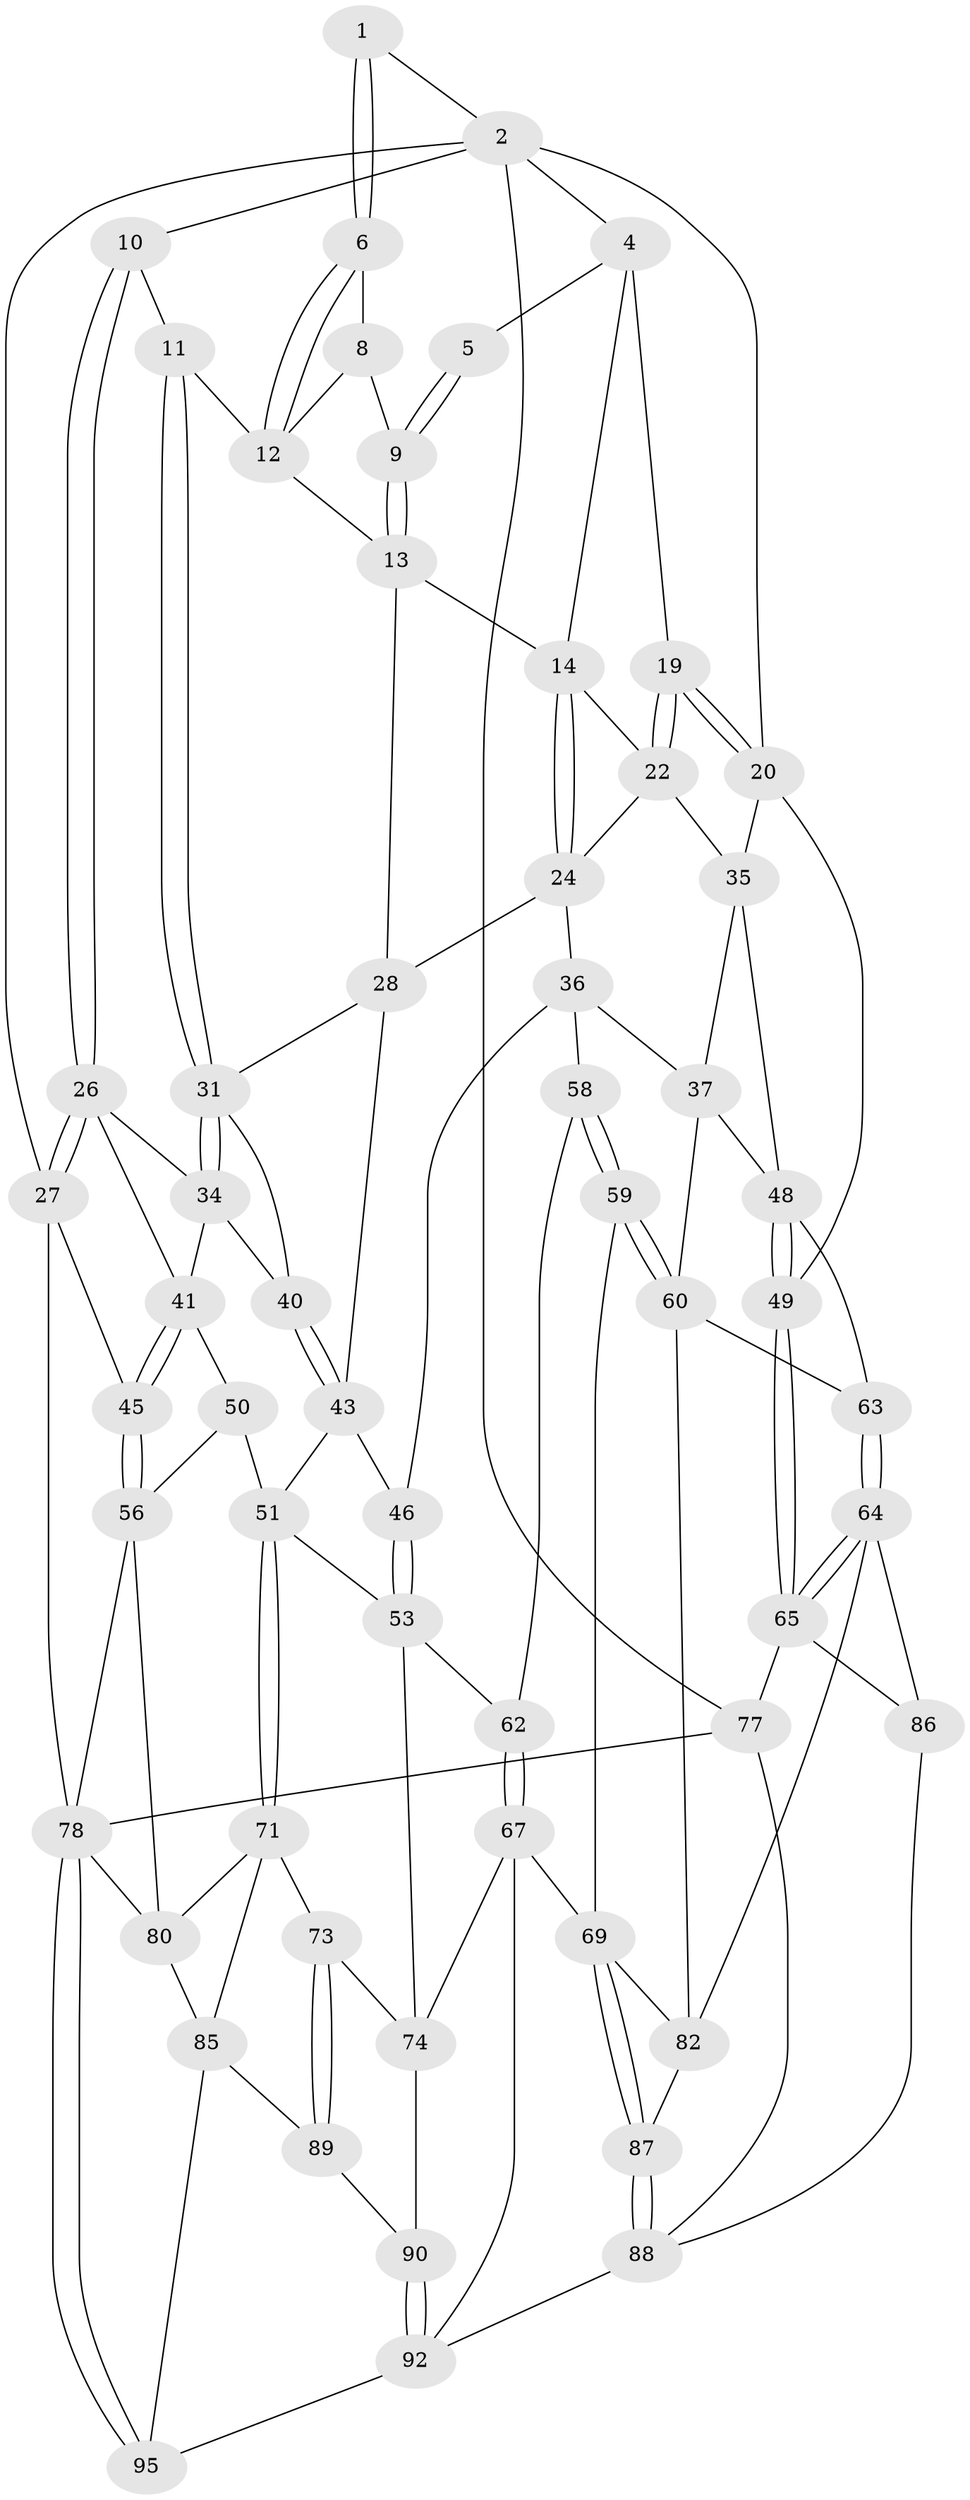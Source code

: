 // original degree distribution, {3: 0.021052631578947368, 4: 0.21052631578947367, 6: 0.17894736842105263, 5: 0.5894736842105263}
// Generated by graph-tools (version 1.1) at 2025/11/02/27/25 16:11:52]
// undirected, 59 vertices, 135 edges
graph export_dot {
graph [start="1"]
  node [color=gray90,style=filled];
  1 [pos="+0.656567885504191+0"];
  2 [pos="+0.822856324057171+0",super="+3"];
  4 [pos="+0.1933466858286658+0",super="+16"];
  5 [pos="+0.5341925470934019+0"];
  6 [pos="+0.6723387448946685+0.045088777597661986",super="+7"];
  8 [pos="+0.5403206574503268+0.10440718511881286",super="+18"];
  9 [pos="+0.48594410512327363+0.0758110644227203"];
  10 [pos="+0.8854095773158008+0.13914352713574055"];
  11 [pos="+0.7838205932610445+0.20186209795648916"];
  12 [pos="+0.7700378264499451+0.19839130807470717",super="+17"];
  13 [pos="+0.429404529874281+0.16187003440320122",super="+23"];
  14 [pos="+0.38832223055285603+0.17970612428345514",super="+15"];
  19 [pos="+0.027368008188231357+0.24308893871068232"];
  20 [pos="+0.010566349627298823+0.25692476029865996",super="+21"];
  22 [pos="+0.19863054119831414+0.1462949406300959",super="+25"];
  24 [pos="+0.355442167949937+0.2569101317918867",super="+30"];
  26 [pos="+1+0.23629976586497176",super="+33"];
  27 [pos="+1+0.2404825761217824"];
  28 [pos="+0.5891177266879319+0.33035902070939127",super="+29"];
  31 [pos="+0.797446035915348+0.2961299864905791",super="+32"];
  34 [pos="+0.8375935199949486+0.3456506849588123",super="+39"];
  35 [pos="+0.14057437830881903+0.34349733957772766",super="+38"];
  36 [pos="+0.3361134491768383+0.52746028888412",super="+47"];
  37 [pos="+0.3285469526746232+0.5258026826926414",super="+54"];
  40 [pos="+0.7318537152623447+0.44477882702550137"];
  41 [pos="+0.9211774844515839+0.5325516545492599",super="+42"];
  43 [pos="+0.6550343926540069+0.511812866281193",super="+44"];
  45 [pos="+1+0.5310157867650664"];
  46 [pos="+0.5287330011176771+0.5247237016494353"];
  48 [pos="+0.09883893223091854+0.5184475413555234",super="+55"];
  49 [pos="+0+0.5307936455706417"];
  50 [pos="+0.8314993032974888+0.6278010426931984"];
  51 [pos="+0.8022722745496937+0.6613476312953019",super="+52"];
  53 [pos="+0.5584687195144162+0.6600374614446002",super="+61"];
  56 [pos="+1+0.6928326638053625",super="+57"];
  58 [pos="+0.3454106850685809+0.5573416653226122"];
  59 [pos="+0.270268437324683+0.7551625245105386"];
  60 [pos="+0.22061360973320027+0.7580712313673104",super="+66"];
  62 [pos="+0.442718396549912+0.6632684914031624"];
  63 [pos="+0.04313130678936507+0.6879440455197675"];
  64 [pos="+0+0.7366695712730148",super="+83"];
  65 [pos="+0+0.7129628547883352",super="+76"];
  67 [pos="+0.42314519571721376+0.8169001638957557",super="+68"];
  69 [pos="+0.3689785319272381+0.8347187260732027",super="+70"];
  71 [pos="+0.798991325564868+0.712486856855301",super="+72"];
  73 [pos="+0.7234273691885322+0.7810618842721575"];
  74 [pos="+0.5669632030257366+0.6910718878117711",super="+75"];
  77 [pos="+0+1"];
  78 [pos="+1+1",super="+79"];
  80 [pos="+0.9204315279206655+0.7730757459259624",super="+81"];
  82 [pos="+0.17779491027649313+0.7981224618321199",super="+84"];
  85 [pos="+0.8769345695241385+0.9346242284451477",super="+91"];
  86 [pos="+0.0713059849256733+0.9155411983583176"];
  87 [pos="+0.18756511911128795+1"];
  88 [pos="+0.18035811315896078+1",super="+94"];
  89 [pos="+0.6872506377531534+0.8509787676798232"];
  90 [pos="+0.6032918862393961+0.8835824960325458"];
  92 [pos="+0.5092320076933557+1",super="+93"];
  95 [pos="+0.8845472752472164+1"];
  1 -- 2;
  1 -- 6;
  1 -- 6;
  2 -- 10;
  2 -- 27;
  2 -- 4;
  2 -- 77;
  2 -- 20;
  4 -- 5;
  4 -- 19;
  4 -- 14;
  5 -- 9;
  5 -- 9;
  6 -- 12;
  6 -- 12;
  6 -- 8 [weight=2];
  8 -- 9;
  8 -- 12;
  9 -- 13;
  9 -- 13;
  10 -- 11;
  10 -- 26;
  10 -- 26;
  11 -- 12;
  11 -- 31;
  11 -- 31;
  12 -- 13;
  13 -- 14;
  13 -- 28;
  14 -- 24;
  14 -- 24;
  14 -- 22;
  19 -- 20;
  19 -- 20;
  19 -- 22;
  19 -- 22;
  20 -- 35;
  20 -- 49;
  22 -- 24;
  22 -- 35;
  24 -- 36;
  24 -- 28;
  26 -- 27;
  26 -- 27;
  26 -- 41;
  26 -- 34;
  27 -- 45;
  27 -- 78;
  28 -- 31;
  28 -- 43;
  31 -- 34;
  31 -- 34;
  31 -- 40;
  34 -- 40;
  34 -- 41;
  35 -- 48;
  35 -- 37;
  36 -- 37;
  36 -- 58;
  36 -- 46;
  37 -- 60;
  37 -- 48;
  40 -- 43;
  40 -- 43;
  41 -- 45;
  41 -- 45;
  41 -- 50;
  43 -- 51;
  43 -- 46;
  45 -- 56;
  45 -- 56;
  46 -- 53;
  46 -- 53;
  48 -- 49;
  48 -- 49;
  48 -- 63;
  49 -- 65;
  49 -- 65;
  50 -- 51;
  50 -- 56;
  51 -- 71;
  51 -- 71;
  51 -- 53;
  53 -- 74;
  53 -- 62;
  56 -- 78;
  56 -- 80;
  58 -- 59;
  58 -- 59;
  58 -- 62;
  59 -- 60;
  59 -- 60;
  59 -- 69;
  60 -- 82;
  60 -- 63;
  62 -- 67;
  62 -- 67;
  63 -- 64;
  63 -- 64;
  64 -- 65;
  64 -- 65;
  64 -- 82;
  64 -- 86;
  65 -- 77;
  65 -- 86;
  67 -- 92;
  67 -- 69;
  67 -- 74;
  69 -- 87;
  69 -- 87;
  69 -- 82;
  71 -- 80;
  71 -- 73;
  71 -- 85;
  73 -- 74;
  73 -- 89;
  73 -- 89;
  74 -- 90;
  77 -- 78;
  77 -- 88;
  78 -- 95;
  78 -- 95;
  78 -- 80;
  80 -- 85;
  82 -- 87;
  85 -- 89;
  85 -- 95;
  86 -- 88;
  87 -- 88;
  87 -- 88;
  88 -- 92;
  89 -- 90;
  90 -- 92;
  90 -- 92;
  92 -- 95;
}
